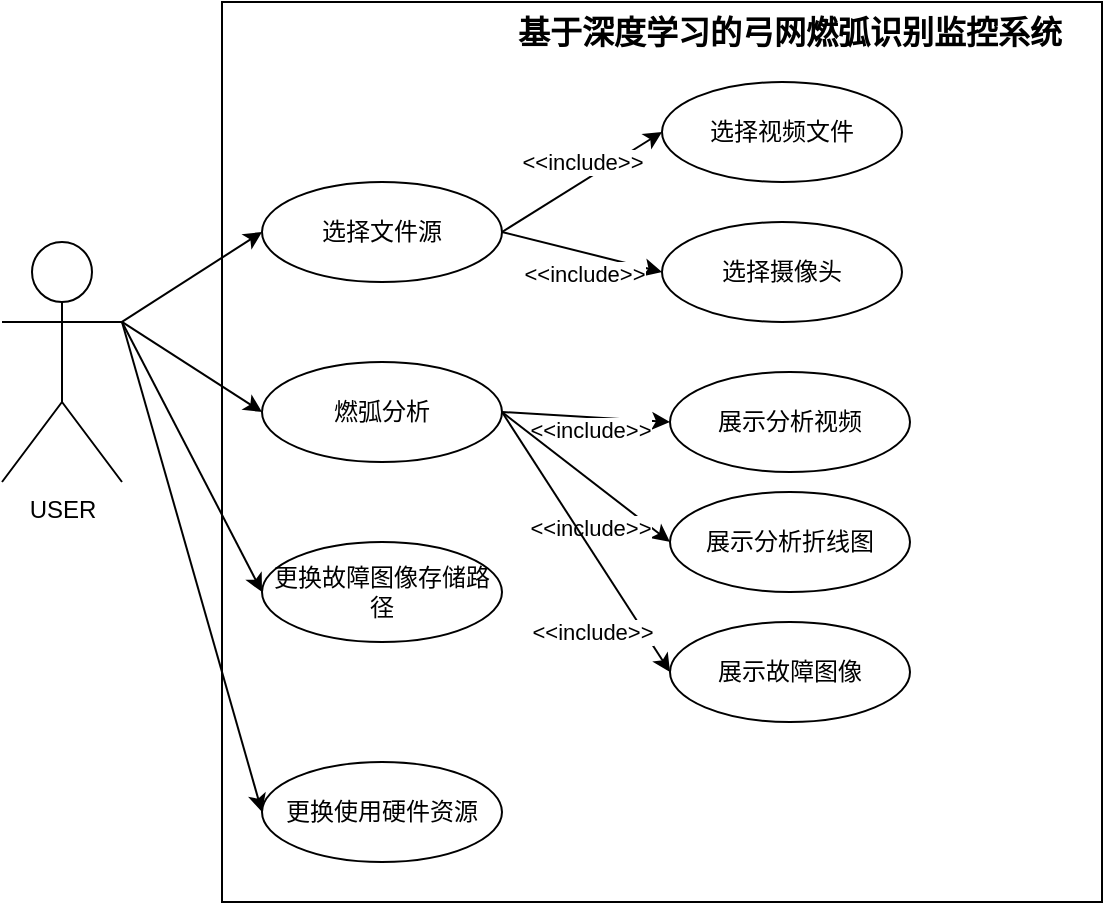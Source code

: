 <mxfile version="17.4.6" type="github">
  <diagram id="TIA2XEV3BKtSu8F1nHmm" name="Page-1">
    <mxGraphModel dx="860" dy="488" grid="1" gridSize="10" guides="1" tooltips="1" connect="1" arrows="1" fold="1" page="1" pageScale="1" pageWidth="827" pageHeight="1169" math="0" shadow="0">
      <root>
        <mxCell id="0" />
        <mxCell id="1" parent="0" />
        <mxCell id="agIXwmPmQFW9j8lmw-CW-1" value="USER" style="shape=umlActor;verticalLabelPosition=bottom;verticalAlign=top;html=1;outlineConnect=0;" vertex="1" parent="1">
          <mxGeometry x="160" y="180" width="60" height="120" as="geometry" />
        </mxCell>
        <mxCell id="agIXwmPmQFW9j8lmw-CW-4" value="" style="rounded=0;whiteSpace=wrap;html=1;fillColor=none;" vertex="1" parent="1">
          <mxGeometry x="270" y="60" width="440" height="450" as="geometry" />
        </mxCell>
        <mxCell id="agIXwmPmQFW9j8lmw-CW-5" value="选择文件源" style="ellipse;whiteSpace=wrap;html=1;" vertex="1" parent="1">
          <mxGeometry x="290" y="150" width="120" height="50" as="geometry" />
        </mxCell>
        <mxCell id="agIXwmPmQFW9j8lmw-CW-7" value="" style="endArrow=classic;html=1;rounded=0;exitX=1;exitY=0.333;exitDx=0;exitDy=0;exitPerimeter=0;entryX=0;entryY=0.5;entryDx=0;entryDy=0;" edge="1" parent="1" source="agIXwmPmQFW9j8lmw-CW-1" target="agIXwmPmQFW9j8lmw-CW-5">
          <mxGeometry width="50" height="50" relative="1" as="geometry">
            <mxPoint x="300" y="240" as="sourcePoint" />
            <mxPoint x="350" y="190" as="targetPoint" />
          </mxGeometry>
        </mxCell>
        <mxCell id="agIXwmPmQFW9j8lmw-CW-8" value="燃弧分析" style="ellipse;whiteSpace=wrap;html=1;" vertex="1" parent="1">
          <mxGeometry x="290" y="240" width="120" height="50" as="geometry" />
        </mxCell>
        <mxCell id="agIXwmPmQFW9j8lmw-CW-9" value="" style="endArrow=classic;html=1;rounded=0;exitX=1;exitY=0.333;exitDx=0;exitDy=0;exitPerimeter=0;entryX=0;entryY=0.5;entryDx=0;entryDy=0;" edge="1" parent="1" target="agIXwmPmQFW9j8lmw-CW-8" source="agIXwmPmQFW9j8lmw-CW-1">
          <mxGeometry width="50" height="50" relative="1" as="geometry">
            <mxPoint x="190" y="240" as="sourcePoint" />
            <mxPoint x="310" y="410" as="targetPoint" />
          </mxGeometry>
        </mxCell>
        <mxCell id="agIXwmPmQFW9j8lmw-CW-10" value="选择视频文件" style="ellipse;whiteSpace=wrap;html=1;" vertex="1" parent="1">
          <mxGeometry x="490" y="100" width="120" height="50" as="geometry" />
        </mxCell>
        <mxCell id="agIXwmPmQFW9j8lmw-CW-11" value="" style="endArrow=classic;html=1;rounded=0;entryX=0;entryY=0.5;entryDx=0;entryDy=0;exitX=1;exitY=0.5;exitDx=0;exitDy=0;" edge="1" parent="1" source="agIXwmPmQFW9j8lmw-CW-5" target="agIXwmPmQFW9j8lmw-CW-10">
          <mxGeometry width="50" height="50" relative="1" as="geometry">
            <mxPoint x="150" y="140" as="sourcePoint" />
            <mxPoint x="200" y="90" as="targetPoint" />
          </mxGeometry>
        </mxCell>
        <mxCell id="agIXwmPmQFW9j8lmw-CW-12" value="&amp;lt;&amp;lt;include&amp;gt;&amp;gt;" style="edgeLabel;html=1;align=center;verticalAlign=middle;resizable=0;points=[];" vertex="1" connectable="0" parent="agIXwmPmQFW9j8lmw-CW-11">
          <mxGeometry x="0.611" y="1" relative="1" as="geometry">
            <mxPoint x="-24" y="6" as="offset" />
          </mxGeometry>
        </mxCell>
        <mxCell id="agIXwmPmQFW9j8lmw-CW-13" value="&amp;lt;&amp;lt;include&amp;gt;&amp;gt;" style="edgeLabel;html=1;align=center;verticalAlign=middle;resizable=0;points=[];" vertex="1" connectable="0" parent="agIXwmPmQFW9j8lmw-CW-11">
          <mxGeometry x="0.611" y="1" relative="1" as="geometry">
            <mxPoint x="-24" y="6" as="offset" />
          </mxGeometry>
        </mxCell>
        <mxCell id="agIXwmPmQFW9j8lmw-CW-14" value="" style="endArrow=classic;html=1;rounded=0;exitX=1;exitY=0.5;exitDx=0;exitDy=0;entryX=0;entryY=0.5;entryDx=0;entryDy=0;" edge="1" parent="1" source="agIXwmPmQFW9j8lmw-CW-5" target="agIXwmPmQFW9j8lmw-CW-17">
          <mxGeometry width="50" height="50" relative="1" as="geometry">
            <mxPoint x="420" y="185" as="sourcePoint" />
            <mxPoint x="750" y="220" as="targetPoint" />
          </mxGeometry>
        </mxCell>
        <mxCell id="agIXwmPmQFW9j8lmw-CW-15" value="&amp;lt;&amp;lt;include&amp;gt;&amp;gt;" style="edgeLabel;html=1;align=center;verticalAlign=middle;resizable=0;points=[];" vertex="1" connectable="0" parent="agIXwmPmQFW9j8lmw-CW-14">
          <mxGeometry x="0.611" y="1" relative="1" as="geometry">
            <mxPoint x="-24" y="6" as="offset" />
          </mxGeometry>
        </mxCell>
        <mxCell id="agIXwmPmQFW9j8lmw-CW-16" value="&amp;lt;&amp;lt;include&amp;gt;&amp;gt;" style="edgeLabel;html=1;align=center;verticalAlign=middle;resizable=0;points=[];" vertex="1" connectable="0" parent="agIXwmPmQFW9j8lmw-CW-14">
          <mxGeometry x="0.611" y="1" relative="1" as="geometry">
            <mxPoint x="-24" y="6" as="offset" />
          </mxGeometry>
        </mxCell>
        <mxCell id="agIXwmPmQFW9j8lmw-CW-17" value="选择摄像头" style="ellipse;whiteSpace=wrap;html=1;" vertex="1" parent="1">
          <mxGeometry x="490" y="170" width="120" height="50" as="geometry" />
        </mxCell>
        <mxCell id="agIXwmPmQFW9j8lmw-CW-18" value="" style="endArrow=classic;html=1;rounded=0;exitX=1;exitY=0.5;exitDx=0;exitDy=0;entryX=0;entryY=0.5;entryDx=0;entryDy=0;" edge="1" parent="1" target="agIXwmPmQFW9j8lmw-CW-21" source="agIXwmPmQFW9j8lmw-CW-8">
          <mxGeometry width="50" height="50" relative="1" as="geometry">
            <mxPoint x="366" y="240" as="sourcePoint" />
            <mxPoint x="754" y="295" as="targetPoint" />
          </mxGeometry>
        </mxCell>
        <mxCell id="agIXwmPmQFW9j8lmw-CW-19" value="&amp;lt;&amp;lt;include&amp;gt;&amp;gt;" style="edgeLabel;html=1;align=center;verticalAlign=middle;resizable=0;points=[];" vertex="1" connectable="0" parent="agIXwmPmQFW9j8lmw-CW-18">
          <mxGeometry x="0.611" y="1" relative="1" as="geometry">
            <mxPoint x="-24" y="6" as="offset" />
          </mxGeometry>
        </mxCell>
        <mxCell id="agIXwmPmQFW9j8lmw-CW-20" value="&amp;lt;&amp;lt;include&amp;gt;&amp;gt;" style="edgeLabel;html=1;align=center;verticalAlign=middle;resizable=0;points=[];" vertex="1" connectable="0" parent="agIXwmPmQFW9j8lmw-CW-18">
          <mxGeometry x="0.611" y="1" relative="1" as="geometry">
            <mxPoint x="-24" y="6" as="offset" />
          </mxGeometry>
        </mxCell>
        <mxCell id="agIXwmPmQFW9j8lmw-CW-21" value="展示分析视频" style="ellipse;whiteSpace=wrap;html=1;" vertex="1" parent="1">
          <mxGeometry x="494" y="245" width="120" height="50" as="geometry" />
        </mxCell>
        <mxCell id="agIXwmPmQFW9j8lmw-CW-22" value="" style="endArrow=classic;html=1;rounded=0;exitX=1;exitY=0.5;exitDx=0;exitDy=0;entryX=0;entryY=0.5;entryDx=0;entryDy=0;" edge="1" parent="1" target="agIXwmPmQFW9j8lmw-CW-25" source="agIXwmPmQFW9j8lmw-CW-8">
          <mxGeometry width="50" height="50" relative="1" as="geometry">
            <mxPoint x="424" y="240" as="sourcePoint" />
            <mxPoint x="754" y="355" as="targetPoint" />
          </mxGeometry>
        </mxCell>
        <mxCell id="agIXwmPmQFW9j8lmw-CW-23" value="&amp;lt;&amp;lt;include&amp;gt;&amp;gt;" style="edgeLabel;html=1;align=center;verticalAlign=middle;resizable=0;points=[];" vertex="1" connectable="0" parent="agIXwmPmQFW9j8lmw-CW-22">
          <mxGeometry x="0.611" y="1" relative="1" as="geometry">
            <mxPoint x="-24" y="6" as="offset" />
          </mxGeometry>
        </mxCell>
        <mxCell id="agIXwmPmQFW9j8lmw-CW-24" value="&amp;lt;&amp;lt;include&amp;gt;&amp;gt;" style="edgeLabel;html=1;align=center;verticalAlign=middle;resizable=0;points=[];" vertex="1" connectable="0" parent="agIXwmPmQFW9j8lmw-CW-22">
          <mxGeometry x="0.611" y="1" relative="1" as="geometry">
            <mxPoint x="-24" y="6" as="offset" />
          </mxGeometry>
        </mxCell>
        <mxCell id="agIXwmPmQFW9j8lmw-CW-25" value="展示分析折线图" style="ellipse;whiteSpace=wrap;html=1;" vertex="1" parent="1">
          <mxGeometry x="494" y="305" width="120" height="50" as="geometry" />
        </mxCell>
        <mxCell id="agIXwmPmQFW9j8lmw-CW-26" value="" style="endArrow=classic;html=1;rounded=0;exitX=1;exitY=0.5;exitDx=0;exitDy=0;entryX=0;entryY=0.5;entryDx=0;entryDy=0;" edge="1" parent="1" target="agIXwmPmQFW9j8lmw-CW-29" source="agIXwmPmQFW9j8lmw-CW-8">
          <mxGeometry width="50" height="50" relative="1" as="geometry">
            <mxPoint x="414" y="375" as="sourcePoint" />
            <mxPoint x="754" y="420" as="targetPoint" />
          </mxGeometry>
        </mxCell>
        <mxCell id="agIXwmPmQFW9j8lmw-CW-27" value="&amp;lt;&amp;lt;include&amp;gt;&amp;gt;" style="edgeLabel;html=1;align=center;verticalAlign=middle;resizable=0;points=[];" vertex="1" connectable="0" parent="agIXwmPmQFW9j8lmw-CW-26">
          <mxGeometry x="0.611" y="1" relative="1" as="geometry">
            <mxPoint x="-24" y="6" as="offset" />
          </mxGeometry>
        </mxCell>
        <mxCell id="agIXwmPmQFW9j8lmw-CW-28" value="&amp;lt;&amp;lt;include&amp;gt;&amp;gt;" style="edgeLabel;html=1;align=center;verticalAlign=middle;resizable=0;points=[];" vertex="1" connectable="0" parent="agIXwmPmQFW9j8lmw-CW-26">
          <mxGeometry x="0.611" y="1" relative="1" as="geometry">
            <mxPoint x="-24" y="6" as="offset" />
          </mxGeometry>
        </mxCell>
        <mxCell id="agIXwmPmQFW9j8lmw-CW-29" value="展示故障图像" style="ellipse;whiteSpace=wrap;html=1;" vertex="1" parent="1">
          <mxGeometry x="494" y="370" width="120" height="50" as="geometry" />
        </mxCell>
        <mxCell id="agIXwmPmQFW9j8lmw-CW-30" value="更换故障图像存储路径" style="ellipse;whiteSpace=wrap;html=1;" vertex="1" parent="1">
          <mxGeometry x="290" y="330" width="120" height="50" as="geometry" />
        </mxCell>
        <mxCell id="agIXwmPmQFW9j8lmw-CW-31" value="" style="endArrow=classic;html=1;rounded=0;exitX=1;exitY=0.333;exitDx=0;exitDy=0;exitPerimeter=0;entryX=0;entryY=0.5;entryDx=0;entryDy=0;" edge="1" parent="1" source="agIXwmPmQFW9j8lmw-CW-1" target="agIXwmPmQFW9j8lmw-CW-30">
          <mxGeometry width="50" height="50" relative="1" as="geometry">
            <mxPoint x="90" y="470" as="sourcePoint" />
            <mxPoint x="140" y="420" as="targetPoint" />
          </mxGeometry>
        </mxCell>
        <mxCell id="agIXwmPmQFW9j8lmw-CW-32" value="更换使用硬件资源" style="ellipse;whiteSpace=wrap;html=1;" vertex="1" parent="1">
          <mxGeometry x="290" y="440" width="120" height="50" as="geometry" />
        </mxCell>
        <mxCell id="agIXwmPmQFW9j8lmw-CW-33" value="" style="endArrow=classic;html=1;rounded=0;exitX=1;exitY=0.333;exitDx=0;exitDy=0;exitPerimeter=0;entryX=0;entryY=0.5;entryDx=0;entryDy=0;" edge="1" parent="1" source="agIXwmPmQFW9j8lmw-CW-1" target="agIXwmPmQFW9j8lmw-CW-32">
          <mxGeometry width="50" height="50" relative="1" as="geometry">
            <mxPoint x="140" y="470" as="sourcePoint" />
            <mxPoint x="190" y="420" as="targetPoint" />
          </mxGeometry>
        </mxCell>
        <mxCell id="agIXwmPmQFW9j8lmw-CW-34" value="基于深度学习的弓网燃弧识别监控系统" style="text;html=1;strokeColor=none;fillColor=none;align=center;verticalAlign=middle;whiteSpace=wrap;rounded=0;fontStyle=1;fontSize=16;" vertex="1" parent="1">
          <mxGeometry x="414" y="60" width="280" height="30" as="geometry" />
        </mxCell>
      </root>
    </mxGraphModel>
  </diagram>
</mxfile>

